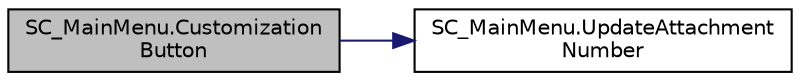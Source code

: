 digraph "SC_MainMenu.CustomizationButton"
{
 // LATEX_PDF_SIZE
  edge [fontname="Helvetica",fontsize="10",labelfontname="Helvetica",labelfontsize="10"];
  node [fontname="Helvetica",fontsize="10",shape=record];
  rankdir="LR";
  Node1 [label="SC_MainMenu.Customization\lButton",height=0.2,width=0.4,color="black", fillcolor="grey75", style="filled", fontcolor="black",tooltip=" "];
  Node1 -> Node2 [color="midnightblue",fontsize="10",style="solid",fontname="Helvetica"];
  Node2 [label="SC_MainMenu.UpdateAttachment\lNumber",height=0.2,width=0.4,color="black", fillcolor="white", style="filled",URL="$class_s_c___main_menu.html#a52f296a7db14cb271ef3569777941f1e",tooltip=" "];
}
